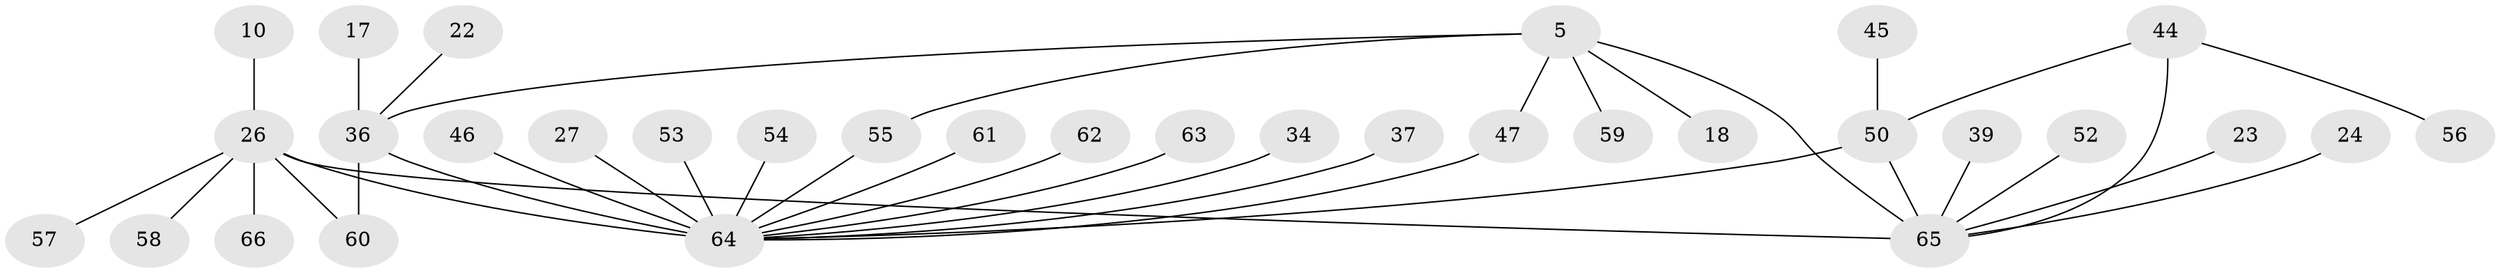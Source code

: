 // original degree distribution, {3: 0.10606060606060606, 7: 0.030303030303030304, 9: 0.015151515151515152, 8: 0.030303030303030304, 11: 0.015151515151515152, 2: 0.2727272727272727, 6: 0.030303030303030304, 1: 0.42424242424242425, 5: 0.045454545454545456, 4: 0.030303030303030304}
// Generated by graph-tools (version 1.1) at 2025/48/03/09/25 04:48:18]
// undirected, 33 vertices, 38 edges
graph export_dot {
graph [start="1"]
  node [color=gray90,style=filled];
  5;
  10;
  17;
  18;
  22;
  23;
  24;
  26 [super="+2+12+4"];
  27;
  34;
  36 [super="+28+14+32+11"];
  37;
  39;
  44 [super="+38"];
  45;
  46;
  47 [super="+33"];
  50 [super="+9+7+30+21+41"];
  52;
  53;
  54;
  55;
  56;
  57;
  58 [super="+8"];
  59 [super="+19"];
  60;
  61;
  62 [super="+42"];
  63;
  64 [super="+31+51"];
  65 [super="+3+16"];
  66 [super="+49"];
  5 -- 18;
  5 -- 55;
  5 -- 65 [weight=2];
  5 -- 47;
  5 -- 36 [weight=2];
  5 -- 59;
  10 -- 26;
  17 -- 36;
  22 -- 36;
  23 -- 65;
  24 -- 65;
  26 -- 65 [weight=3];
  26 -- 57;
  26 -- 60;
  26 -- 58;
  26 -- 66;
  26 -- 64 [weight=2];
  27 -- 64;
  34 -- 64;
  36 -- 60;
  36 -- 64 [weight=5];
  37 -- 64;
  39 -- 65;
  44 -- 65 [weight=3];
  44 -- 56;
  44 -- 50;
  45 -- 50;
  46 -- 64;
  47 -- 64 [weight=2];
  50 -- 65 [weight=2];
  50 -- 64;
  52 -- 65;
  53 -- 64;
  54 -- 64;
  55 -- 64;
  61 -- 64;
  62 -- 64;
  63 -- 64;
}
